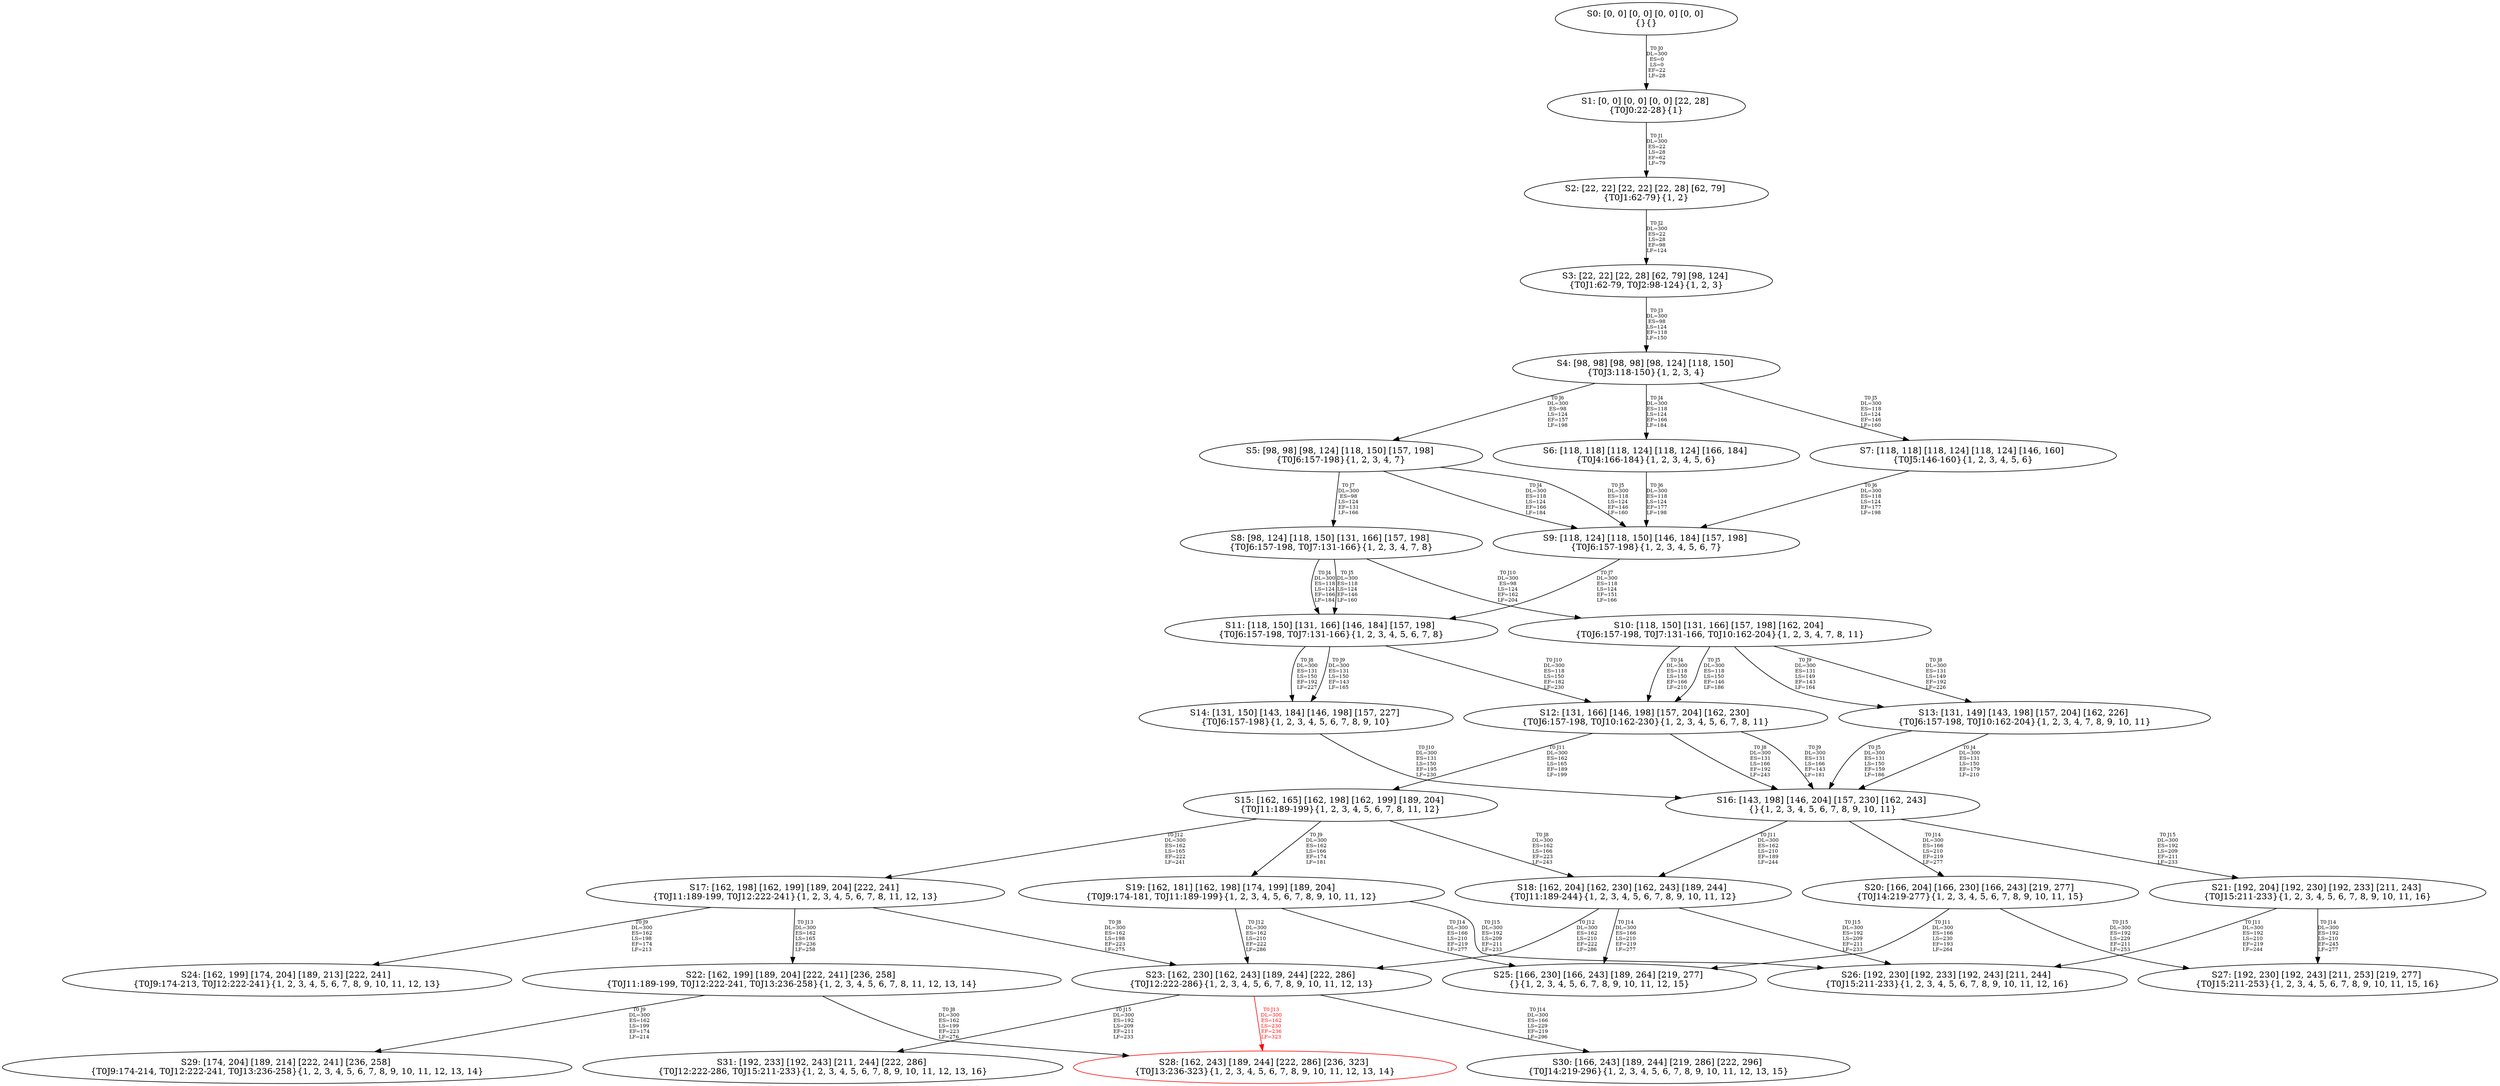 digraph {
	S0[label="S0: [0, 0] [0, 0] [0, 0] [0, 0] \n{}{}"];
	S1[label="S1: [0, 0] [0, 0] [0, 0] [22, 28] \n{T0J0:22-28}{1}"];
	S2[label="S2: [22, 22] [22, 22] [22, 28] [62, 79] \n{T0J1:62-79}{1, 2}"];
	S3[label="S3: [22, 22] [22, 28] [62, 79] [98, 124] \n{T0J1:62-79, T0J2:98-124}{1, 2, 3}"];
	S4[label="S4: [98, 98] [98, 98] [98, 124] [118, 150] \n{T0J3:118-150}{1, 2, 3, 4}"];
	S5[label="S5: [98, 98] [98, 124] [118, 150] [157, 198] \n{T0J6:157-198}{1, 2, 3, 4, 7}"];
	S6[label="S6: [118, 118] [118, 124] [118, 124] [166, 184] \n{T0J4:166-184}{1, 2, 3, 4, 5, 6}"];
	S7[label="S7: [118, 118] [118, 124] [118, 124] [146, 160] \n{T0J5:146-160}{1, 2, 3, 4, 5, 6}"];
	S8[label="S8: [98, 124] [118, 150] [131, 166] [157, 198] \n{T0J6:157-198, T0J7:131-166}{1, 2, 3, 4, 7, 8}"];
	S9[label="S9: [118, 124] [118, 150] [146, 184] [157, 198] \n{T0J6:157-198}{1, 2, 3, 4, 5, 6, 7}"];
	S10[label="S10: [118, 150] [131, 166] [157, 198] [162, 204] \n{T0J6:157-198, T0J7:131-166, T0J10:162-204}{1, 2, 3, 4, 7, 8, 11}"];
	S11[label="S11: [118, 150] [131, 166] [146, 184] [157, 198] \n{T0J6:157-198, T0J7:131-166}{1, 2, 3, 4, 5, 6, 7, 8}"];
	S12[label="S12: [131, 166] [146, 198] [157, 204] [162, 230] \n{T0J6:157-198, T0J10:162-230}{1, 2, 3, 4, 5, 6, 7, 8, 11}"];
	S13[label="S13: [131, 149] [143, 198] [157, 204] [162, 226] \n{T0J6:157-198, T0J10:162-204}{1, 2, 3, 4, 7, 8, 9, 10, 11}"];
	S14[label="S14: [131, 150] [143, 184] [146, 198] [157, 227] \n{T0J6:157-198}{1, 2, 3, 4, 5, 6, 7, 8, 9, 10}"];
	S15[label="S15: [162, 165] [162, 198] [162, 199] [189, 204] \n{T0J11:189-199}{1, 2, 3, 4, 5, 6, 7, 8, 11, 12}"];
	S16[label="S16: [143, 198] [146, 204] [157, 230] [162, 243] \n{}{1, 2, 3, 4, 5, 6, 7, 8, 9, 10, 11}"];
	S17[label="S17: [162, 198] [162, 199] [189, 204] [222, 241] \n{T0J11:189-199, T0J12:222-241}{1, 2, 3, 4, 5, 6, 7, 8, 11, 12, 13}"];
	S18[label="S18: [162, 204] [162, 230] [162, 243] [189, 244] \n{T0J11:189-244}{1, 2, 3, 4, 5, 6, 7, 8, 9, 10, 11, 12}"];
	S19[label="S19: [162, 181] [162, 198] [174, 199] [189, 204] \n{T0J9:174-181, T0J11:189-199}{1, 2, 3, 4, 5, 6, 7, 8, 9, 10, 11, 12}"];
	S20[label="S20: [166, 204] [166, 230] [166, 243] [219, 277] \n{T0J14:219-277}{1, 2, 3, 4, 5, 6, 7, 8, 9, 10, 11, 15}"];
	S21[label="S21: [192, 204] [192, 230] [192, 233] [211, 243] \n{T0J15:211-233}{1, 2, 3, 4, 5, 6, 7, 8, 9, 10, 11, 16}"];
	S22[label="S22: [162, 199] [189, 204] [222, 241] [236, 258] \n{T0J11:189-199, T0J12:222-241, T0J13:236-258}{1, 2, 3, 4, 5, 6, 7, 8, 11, 12, 13, 14}"];
	S23[label="S23: [162, 230] [162, 243] [189, 244] [222, 286] \n{T0J12:222-286}{1, 2, 3, 4, 5, 6, 7, 8, 9, 10, 11, 12, 13}"];
	S24[label="S24: [162, 199] [174, 204] [189, 213] [222, 241] \n{T0J9:174-213, T0J12:222-241}{1, 2, 3, 4, 5, 6, 7, 8, 9, 10, 11, 12, 13}"];
	S25[label="S25: [166, 230] [166, 243] [189, 264] [219, 277] \n{}{1, 2, 3, 4, 5, 6, 7, 8, 9, 10, 11, 12, 15}"];
	S26[label="S26: [192, 230] [192, 233] [192, 243] [211, 244] \n{T0J15:211-233}{1, 2, 3, 4, 5, 6, 7, 8, 9, 10, 11, 12, 16}"];
	S27[label="S27: [192, 230] [192, 243] [211, 253] [219, 277] \n{T0J15:211-253}{1, 2, 3, 4, 5, 6, 7, 8, 9, 10, 11, 15, 16}"];
	S28[label="S28: [162, 243] [189, 244] [222, 286] [236, 323] \n{T0J13:236-323}{1, 2, 3, 4, 5, 6, 7, 8, 9, 10, 11, 12, 13, 14}"];
	S29[label="S29: [174, 204] [189, 214] [222, 241] [236, 258] \n{T0J9:174-214, T0J12:222-241, T0J13:236-258}{1, 2, 3, 4, 5, 6, 7, 8, 9, 10, 11, 12, 13, 14}"];
	S30[label="S30: [166, 243] [189, 244] [219, 286] [222, 296] \n{T0J14:219-296}{1, 2, 3, 4, 5, 6, 7, 8, 9, 10, 11, 12, 13, 15}"];
	S31[label="S31: [192, 233] [192, 243] [211, 244] [222, 286] \n{T0J12:222-286, T0J15:211-233}{1, 2, 3, 4, 5, 6, 7, 8, 9, 10, 11, 12, 13, 16}"];
	S0 -> S1[label="T0 J0\nDL=300\nES=0\nLS=0\nEF=22\nLF=28",fontsize=8];
	S1 -> S2[label="T0 J1\nDL=300\nES=22\nLS=28\nEF=62\nLF=79",fontsize=8];
	S2 -> S3[label="T0 J2\nDL=300\nES=22\nLS=28\nEF=98\nLF=124",fontsize=8];
	S3 -> S4[label="T0 J3\nDL=300\nES=98\nLS=124\nEF=118\nLF=150",fontsize=8];
	S4 -> S6[label="T0 J4\nDL=300\nES=118\nLS=124\nEF=166\nLF=184",fontsize=8];
	S4 -> S7[label="T0 J5\nDL=300\nES=118\nLS=124\nEF=146\nLF=160",fontsize=8];
	S4 -> S5[label="T0 J6\nDL=300\nES=98\nLS=124\nEF=157\nLF=198",fontsize=8];
	S5 -> S9[label="T0 J4\nDL=300\nES=118\nLS=124\nEF=166\nLF=184",fontsize=8];
	S5 -> S9[label="T0 J5\nDL=300\nES=118\nLS=124\nEF=146\nLF=160",fontsize=8];
	S5 -> S8[label="T0 J7\nDL=300\nES=98\nLS=124\nEF=131\nLF=166",fontsize=8];
	S6 -> S9[label="T0 J6\nDL=300\nES=118\nLS=124\nEF=177\nLF=198",fontsize=8];
	S7 -> S9[label="T0 J6\nDL=300\nES=118\nLS=124\nEF=177\nLF=198",fontsize=8];
	S8 -> S11[label="T0 J4\nDL=300\nES=118\nLS=124\nEF=166\nLF=184",fontsize=8];
	S8 -> S11[label="T0 J5\nDL=300\nES=118\nLS=124\nEF=146\nLF=160",fontsize=8];
	S8 -> S10[label="T0 J10\nDL=300\nES=98\nLS=124\nEF=162\nLF=204",fontsize=8];
	S9 -> S11[label="T0 J7\nDL=300\nES=118\nLS=124\nEF=151\nLF=166",fontsize=8];
	S10 -> S12[label="T0 J4\nDL=300\nES=118\nLS=150\nEF=166\nLF=210",fontsize=8];
	S10 -> S12[label="T0 J5\nDL=300\nES=118\nLS=150\nEF=146\nLF=186",fontsize=8];
	S10 -> S13[label="T0 J8\nDL=300\nES=131\nLS=149\nEF=192\nLF=226",fontsize=8];
	S10 -> S13[label="T0 J9\nDL=300\nES=131\nLS=149\nEF=143\nLF=164",fontsize=8];
	S11 -> S14[label="T0 J8\nDL=300\nES=131\nLS=150\nEF=192\nLF=227",fontsize=8];
	S11 -> S14[label="T0 J9\nDL=300\nES=131\nLS=150\nEF=143\nLF=165",fontsize=8];
	S11 -> S12[label="T0 J10\nDL=300\nES=118\nLS=150\nEF=182\nLF=230",fontsize=8];
	S12 -> S16[label="T0 J8\nDL=300\nES=131\nLS=166\nEF=192\nLF=243",fontsize=8];
	S12 -> S16[label="T0 J9\nDL=300\nES=131\nLS=166\nEF=143\nLF=181",fontsize=8];
	S12 -> S15[label="T0 J11\nDL=300\nES=162\nLS=165\nEF=189\nLF=199",fontsize=8];
	S13 -> S16[label="T0 J4\nDL=300\nES=131\nLS=150\nEF=179\nLF=210",fontsize=8];
	S13 -> S16[label="T0 J5\nDL=300\nES=131\nLS=150\nEF=159\nLF=186",fontsize=8];
	S14 -> S16[label="T0 J10\nDL=300\nES=131\nLS=150\nEF=195\nLF=230",fontsize=8];
	S15 -> S18[label="T0 J8\nDL=300\nES=162\nLS=166\nEF=223\nLF=243",fontsize=8];
	S15 -> S19[label="T0 J9\nDL=300\nES=162\nLS=166\nEF=174\nLF=181",fontsize=8];
	S15 -> S17[label="T0 J12\nDL=300\nES=162\nLS=165\nEF=222\nLF=241",fontsize=8];
	S16 -> S18[label="T0 J11\nDL=300\nES=162\nLS=210\nEF=189\nLF=244",fontsize=8];
	S16 -> S20[label="T0 J14\nDL=300\nES=166\nLS=210\nEF=219\nLF=277",fontsize=8];
	S16 -> S21[label="T0 J15\nDL=300\nES=192\nLS=209\nEF=211\nLF=233",fontsize=8];
	S17 -> S23[label="T0 J8\nDL=300\nES=162\nLS=198\nEF=223\nLF=275",fontsize=8];
	S17 -> S24[label="T0 J9\nDL=300\nES=162\nLS=198\nEF=174\nLF=213",fontsize=8];
	S17 -> S22[label="T0 J13\nDL=300\nES=162\nLS=165\nEF=236\nLF=258",fontsize=8];
	S18 -> S23[label="T0 J12\nDL=300\nES=162\nLS=210\nEF=222\nLF=286",fontsize=8];
	S18 -> S25[label="T0 J14\nDL=300\nES=166\nLS=210\nEF=219\nLF=277",fontsize=8];
	S18 -> S26[label="T0 J15\nDL=300\nES=192\nLS=209\nEF=211\nLF=233",fontsize=8];
	S19 -> S23[label="T0 J12\nDL=300\nES=162\nLS=210\nEF=222\nLF=286",fontsize=8];
	S19 -> S25[label="T0 J14\nDL=300\nES=166\nLS=210\nEF=219\nLF=277",fontsize=8];
	S19 -> S26[label="T0 J15\nDL=300\nES=192\nLS=209\nEF=211\nLF=233",fontsize=8];
	S20 -> S25[label="T0 J11\nDL=300\nES=166\nLS=230\nEF=193\nLF=264",fontsize=8];
	S20 -> S27[label="T0 J15\nDL=300\nES=192\nLS=229\nEF=211\nLF=253",fontsize=8];
	S21 -> S26[label="T0 J11\nDL=300\nES=192\nLS=210\nEF=219\nLF=244",fontsize=8];
	S21 -> S27[label="T0 J14\nDL=300\nES=192\nLS=210\nEF=245\nLF=277",fontsize=8];
	S22 -> S28[label="T0 J8\nDL=300\nES=162\nLS=199\nEF=223\nLF=276",fontsize=8];
	S22 -> S29[label="T0 J9\nDL=300\nES=162\nLS=199\nEF=174\nLF=214",fontsize=8];
	S23 -> S28[label="T0 J13\nDL=300\nES=162\nLS=230\nEF=236\nLF=323",color=Red,fontcolor=Red,fontsize=8];
S28[color=Red];
	S23 -> S30[label="T0 J14\nDL=300\nES=166\nLS=229\nEF=219\nLF=296",fontsize=8];
	S23 -> S31[label="T0 J15\nDL=300\nES=192\nLS=209\nEF=211\nLF=233",fontsize=8];
}

